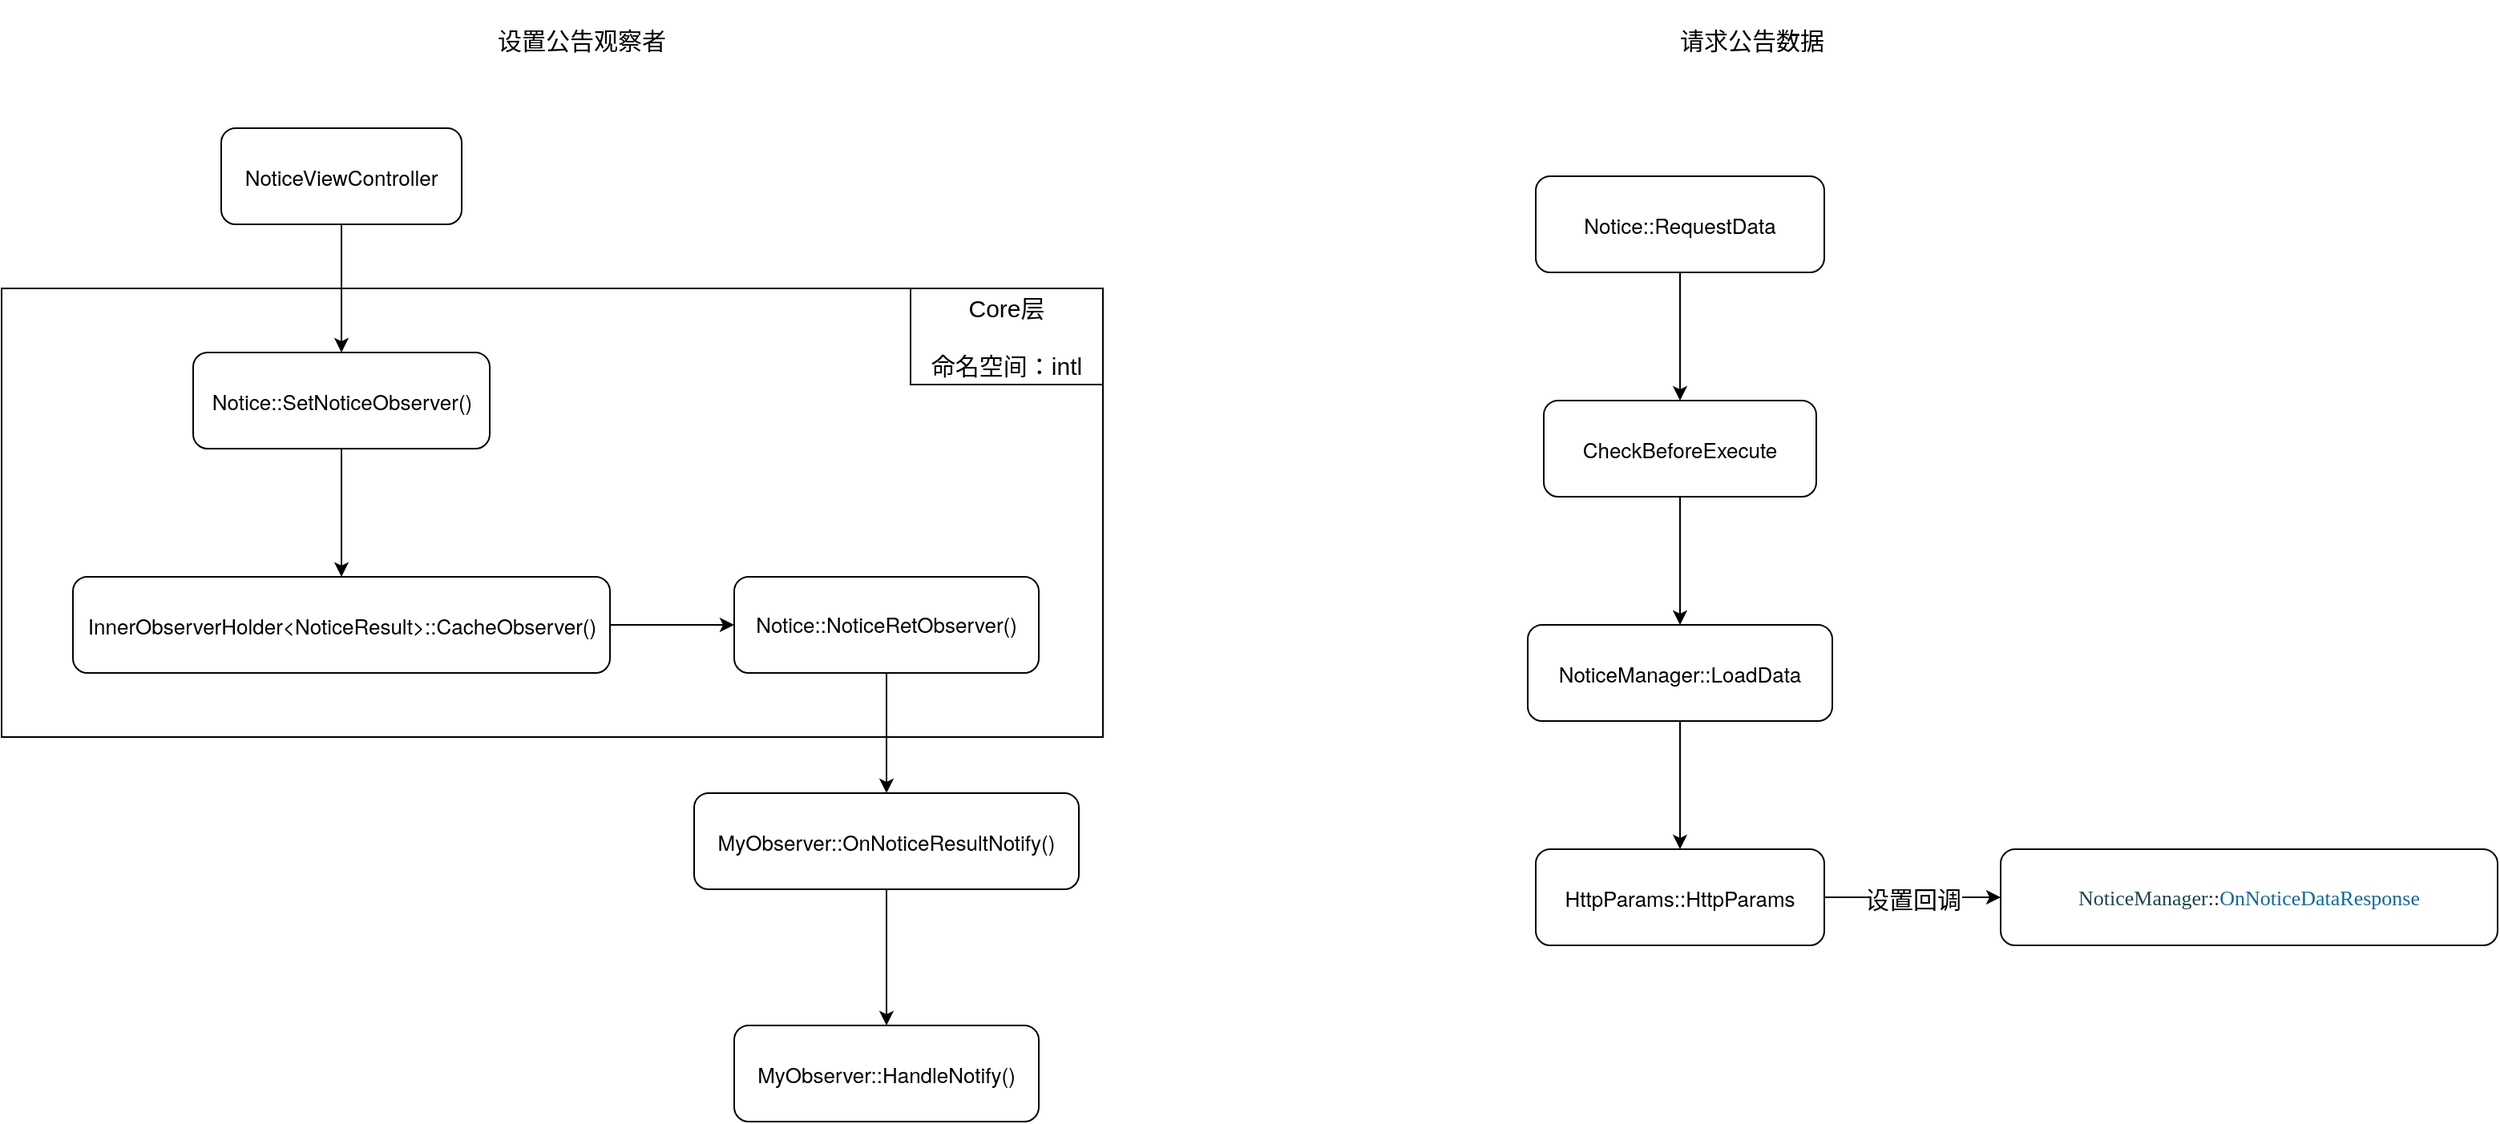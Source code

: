 <mxfile version="16.2.2" type="github">
  <diagram id="6XFbxVQVuKEcNsSUs57a" name="Page-1">
    <mxGraphModel dx="830" dy="755" grid="1" gridSize="10" guides="1" tooltips="1" connect="1" arrows="1" fold="1" page="1" pageScale="1" pageWidth="827" pageHeight="1169" math="0" shadow="0">
      <root>
        <mxCell id="0" />
        <mxCell id="1" parent="0" />
        <mxCell id="fM-EarZWubq1FICwGO90-23" value="" style="group" vertex="1" connectable="0" parent="1">
          <mxGeometry x="43" y="210" width="687" height="280" as="geometry" />
        </mxCell>
        <mxCell id="fM-EarZWubq1FICwGO90-20" value="" style="rounded=0;whiteSpace=wrap;html=1;" vertex="1" parent="fM-EarZWubq1FICwGO90-23">
          <mxGeometry width="687" height="280" as="geometry" />
        </mxCell>
        <mxCell id="fM-EarZWubq1FICwGO90-21" value="&lt;font style=&quot;font-size: 15px&quot;&gt;Core层&lt;br&gt;&lt;br&gt;命名空间：intl&lt;/font&gt;" style="rounded=0;whiteSpace=wrap;html=1;" vertex="1" parent="fM-EarZWubq1FICwGO90-23">
          <mxGeometry x="567" width="120" height="60" as="geometry" />
        </mxCell>
        <mxCell id="fM-EarZWubq1FICwGO90-3" value="" style="edgeStyle=orthogonalEdgeStyle;rounded=0;orthogonalLoop=1;jettySize=auto;html=1;" edge="1" parent="1" source="fM-EarZWubq1FICwGO90-1" target="fM-EarZWubq1FICwGO90-2">
          <mxGeometry relative="1" as="geometry" />
        </mxCell>
        <mxCell id="fM-EarZWubq1FICwGO90-1" value="&lt;p style=&quot;margin: 0px ; font-stretch: normal ; font-size: 13px ; line-height: normal ; font-family: &amp;#34;helvetica neue&amp;#34;&quot;&gt;NoticeViewController&lt;/p&gt;" style="rounded=1;whiteSpace=wrap;html=1;" vertex="1" parent="1">
          <mxGeometry x="180" y="110" width="150" height="60" as="geometry" />
        </mxCell>
        <mxCell id="fM-EarZWubq1FICwGO90-7" value="" style="edgeStyle=orthogonalEdgeStyle;rounded=0;orthogonalLoop=1;jettySize=auto;html=1;" edge="1" parent="1" source="fM-EarZWubq1FICwGO90-2" target="fM-EarZWubq1FICwGO90-6">
          <mxGeometry relative="1" as="geometry" />
        </mxCell>
        <mxCell id="fM-EarZWubq1FICwGO90-2" value="&lt;p style=&quot;margin: 0px ; font-stretch: normal ; font-size: 13px ; line-height: normal ; font-family: &amp;#34;helvetica neue&amp;#34;&quot;&gt;Notice::SetNoticeObserver()&lt;/p&gt;" style="whiteSpace=wrap;html=1;rounded=1;" vertex="1" parent="1">
          <mxGeometry x="162.5" y="250" width="185" height="60" as="geometry" />
        </mxCell>
        <mxCell id="fM-EarZWubq1FICwGO90-13" value="" style="edgeStyle=orthogonalEdgeStyle;rounded=0;orthogonalLoop=1;jettySize=auto;html=1;" edge="1" parent="1" source="fM-EarZWubq1FICwGO90-6" target="fM-EarZWubq1FICwGO90-12">
          <mxGeometry relative="1" as="geometry" />
        </mxCell>
        <mxCell id="fM-EarZWubq1FICwGO90-6" value="&lt;p style=&quot;margin: 0px ; font-stretch: normal ; font-size: 13px ; line-height: normal ; font-family: &amp;#34;helvetica neue&amp;#34;&quot;&gt;InnerObserverHolder&amp;lt;NoticeResult&amp;gt;::CacheObserver()&lt;/p&gt;" style="whiteSpace=wrap;html=1;rounded=1;" vertex="1" parent="1">
          <mxGeometry x="87.5" y="390" width="335" height="60" as="geometry" />
        </mxCell>
        <mxCell id="fM-EarZWubq1FICwGO90-15" value="" style="edgeStyle=orthogonalEdgeStyle;rounded=0;orthogonalLoop=1;jettySize=auto;html=1;" edge="1" parent="1" source="fM-EarZWubq1FICwGO90-12" target="fM-EarZWubq1FICwGO90-14">
          <mxGeometry relative="1" as="geometry" />
        </mxCell>
        <mxCell id="fM-EarZWubq1FICwGO90-12" value="&lt;span style=&quot;font-family: &amp;#34;helvetica neue&amp;#34; ; font-size: 13px&quot;&gt;Notice::NoticeRetObserver()&lt;/span&gt;" style="whiteSpace=wrap;html=1;rounded=1;" vertex="1" parent="1">
          <mxGeometry x="500" y="390" width="190" height="60" as="geometry" />
        </mxCell>
        <mxCell id="fM-EarZWubq1FICwGO90-17" value="" style="edgeStyle=orthogonalEdgeStyle;rounded=0;orthogonalLoop=1;jettySize=auto;html=1;" edge="1" parent="1" source="fM-EarZWubq1FICwGO90-14" target="fM-EarZWubq1FICwGO90-16">
          <mxGeometry relative="1" as="geometry" />
        </mxCell>
        <mxCell id="fM-EarZWubq1FICwGO90-14" value="&lt;p style=&quot;margin: 0px ; font-stretch: normal ; font-size: 13px ; line-height: normal ; font-family: &amp;#34;helvetica neue&amp;#34;&quot;&gt;MyObserver::OnNoticeResultNotify()&lt;/p&gt;" style="whiteSpace=wrap;html=1;rounded=1;" vertex="1" parent="1">
          <mxGeometry x="475" y="525" width="240" height="60" as="geometry" />
        </mxCell>
        <mxCell id="fM-EarZWubq1FICwGO90-16" value="&lt;p style=&quot;margin: 0px ; font-stretch: normal ; font-size: 13px ; line-height: normal ; font-family: &amp;#34;helvetica neue&amp;#34;&quot;&gt;MyObserver::HandleNotify()&lt;/p&gt;" style="whiteSpace=wrap;html=1;rounded=1;" vertex="1" parent="1">
          <mxGeometry x="500" y="670" width="190" height="60" as="geometry" />
        </mxCell>
        <mxCell id="fM-EarZWubq1FICwGO90-22" value="设置公告观察者" style="text;html=1;strokeColor=none;fillColor=none;align=center;verticalAlign=middle;whiteSpace=wrap;rounded=0;fontSize=15;" vertex="1" parent="1">
          <mxGeometry x="340" y="30" width="130" height="50" as="geometry" />
        </mxCell>
        <mxCell id="fM-EarZWubq1FICwGO90-24" value="请求公告数据" style="text;html=1;strokeColor=none;fillColor=none;align=center;verticalAlign=middle;whiteSpace=wrap;rounded=0;fontSize=15;" vertex="1" parent="1">
          <mxGeometry x="1070" y="30" width="130" height="50" as="geometry" />
        </mxCell>
        <mxCell id="fM-EarZWubq1FICwGO90-27" value="" style="edgeStyle=orthogonalEdgeStyle;rounded=0;orthogonalLoop=1;jettySize=auto;html=1;fontSize=15;" edge="1" parent="1" source="fM-EarZWubq1FICwGO90-25" target="fM-EarZWubq1FICwGO90-26">
          <mxGeometry relative="1" as="geometry" />
        </mxCell>
        <mxCell id="fM-EarZWubq1FICwGO90-25" value="&lt;p style=&quot;margin: 0px ; font-stretch: normal ; font-size: 13px ; line-height: normal ; font-family: &amp;#34;helvetica neue&amp;#34;&quot;&gt;Notice::RequestData&lt;/p&gt;" style="rounded=1;whiteSpace=wrap;html=1;fontSize=15;" vertex="1" parent="1">
          <mxGeometry x="1000" y="140" width="180" height="60" as="geometry" />
        </mxCell>
        <mxCell id="fM-EarZWubq1FICwGO90-29" value="" style="edgeStyle=orthogonalEdgeStyle;rounded=0;orthogonalLoop=1;jettySize=auto;html=1;fontSize=15;" edge="1" parent="1" source="fM-EarZWubq1FICwGO90-26" target="fM-EarZWubq1FICwGO90-28">
          <mxGeometry relative="1" as="geometry" />
        </mxCell>
        <mxCell id="fM-EarZWubq1FICwGO90-26" value="&lt;p style=&quot;margin: 0px ; font-stretch: normal ; font-size: 13px ; line-height: normal ; font-family: &amp;#34;helvetica neue&amp;#34;&quot;&gt;CheckBeforeExecute&lt;/p&gt;" style="whiteSpace=wrap;html=1;fontSize=15;rounded=1;" vertex="1" parent="1">
          <mxGeometry x="1005" y="280" width="170" height="60" as="geometry" />
        </mxCell>
        <mxCell id="fM-EarZWubq1FICwGO90-31" value="" style="edgeStyle=orthogonalEdgeStyle;rounded=0;orthogonalLoop=1;jettySize=auto;html=1;fontSize=15;" edge="1" parent="1" source="fM-EarZWubq1FICwGO90-28" target="fM-EarZWubq1FICwGO90-30">
          <mxGeometry relative="1" as="geometry" />
        </mxCell>
        <mxCell id="fM-EarZWubq1FICwGO90-28" value="&lt;p style=&quot;margin: 0px ; font-stretch: normal ; font-size: 13px ; line-height: normal ; font-family: &amp;#34;helvetica neue&amp;#34;&quot;&gt;NoticeManager::LoadData&lt;/p&gt;" style="whiteSpace=wrap;html=1;fontSize=15;rounded=1;" vertex="1" parent="1">
          <mxGeometry x="995" y="420" width="190" height="60" as="geometry" />
        </mxCell>
        <mxCell id="fM-EarZWubq1FICwGO90-33" value="" style="edgeStyle=orthogonalEdgeStyle;rounded=0;orthogonalLoop=1;jettySize=auto;html=1;fontSize=15;" edge="1" parent="1" source="fM-EarZWubq1FICwGO90-30" target="fM-EarZWubq1FICwGO90-32">
          <mxGeometry relative="1" as="geometry" />
        </mxCell>
        <mxCell id="fM-EarZWubq1FICwGO90-35" value="设置回调" style="edgeLabel;html=1;align=center;verticalAlign=middle;resizable=0;points=[];fontSize=15;" vertex="1" connectable="0" parent="fM-EarZWubq1FICwGO90-33">
          <mxGeometry y="-1" relative="1" as="geometry">
            <mxPoint as="offset" />
          </mxGeometry>
        </mxCell>
        <mxCell id="fM-EarZWubq1FICwGO90-30" value="&lt;p style=&quot;margin: 0px ; font-stretch: normal ; font-size: 13px ; line-height: normal ; font-family: &amp;#34;helvetica neue&amp;#34;&quot;&gt;HttpParams::HttpParams&lt;/p&gt;" style="whiteSpace=wrap;html=1;fontSize=15;rounded=1;" vertex="1" parent="1">
          <mxGeometry x="1000" y="560" width="180" height="60" as="geometry" />
        </mxCell>
        <mxCell id="fM-EarZWubq1FICwGO90-32" value="&lt;p style=&quot;margin: 0px ; font-stretch: normal ; font-size: 13px ; line-height: normal ; font-family: &amp;#34;menlo&amp;#34; ; color: rgb(15 , 104 , 160) ; background-color: rgb(255 , 255 , 255)&quot;&gt;&lt;span style=&quot;color: #1c464a&quot;&gt;NoticeManager&lt;/span&gt;&lt;span style=&quot;color: rgba(0 , 0 , 0 , 0.85)&quot;&gt;::&lt;/span&gt;OnNoticeDataResponse&lt;/p&gt;" style="whiteSpace=wrap;html=1;fontSize=15;rounded=1;" vertex="1" parent="1">
          <mxGeometry x="1290" y="560" width="310" height="60" as="geometry" />
        </mxCell>
      </root>
    </mxGraphModel>
  </diagram>
</mxfile>
